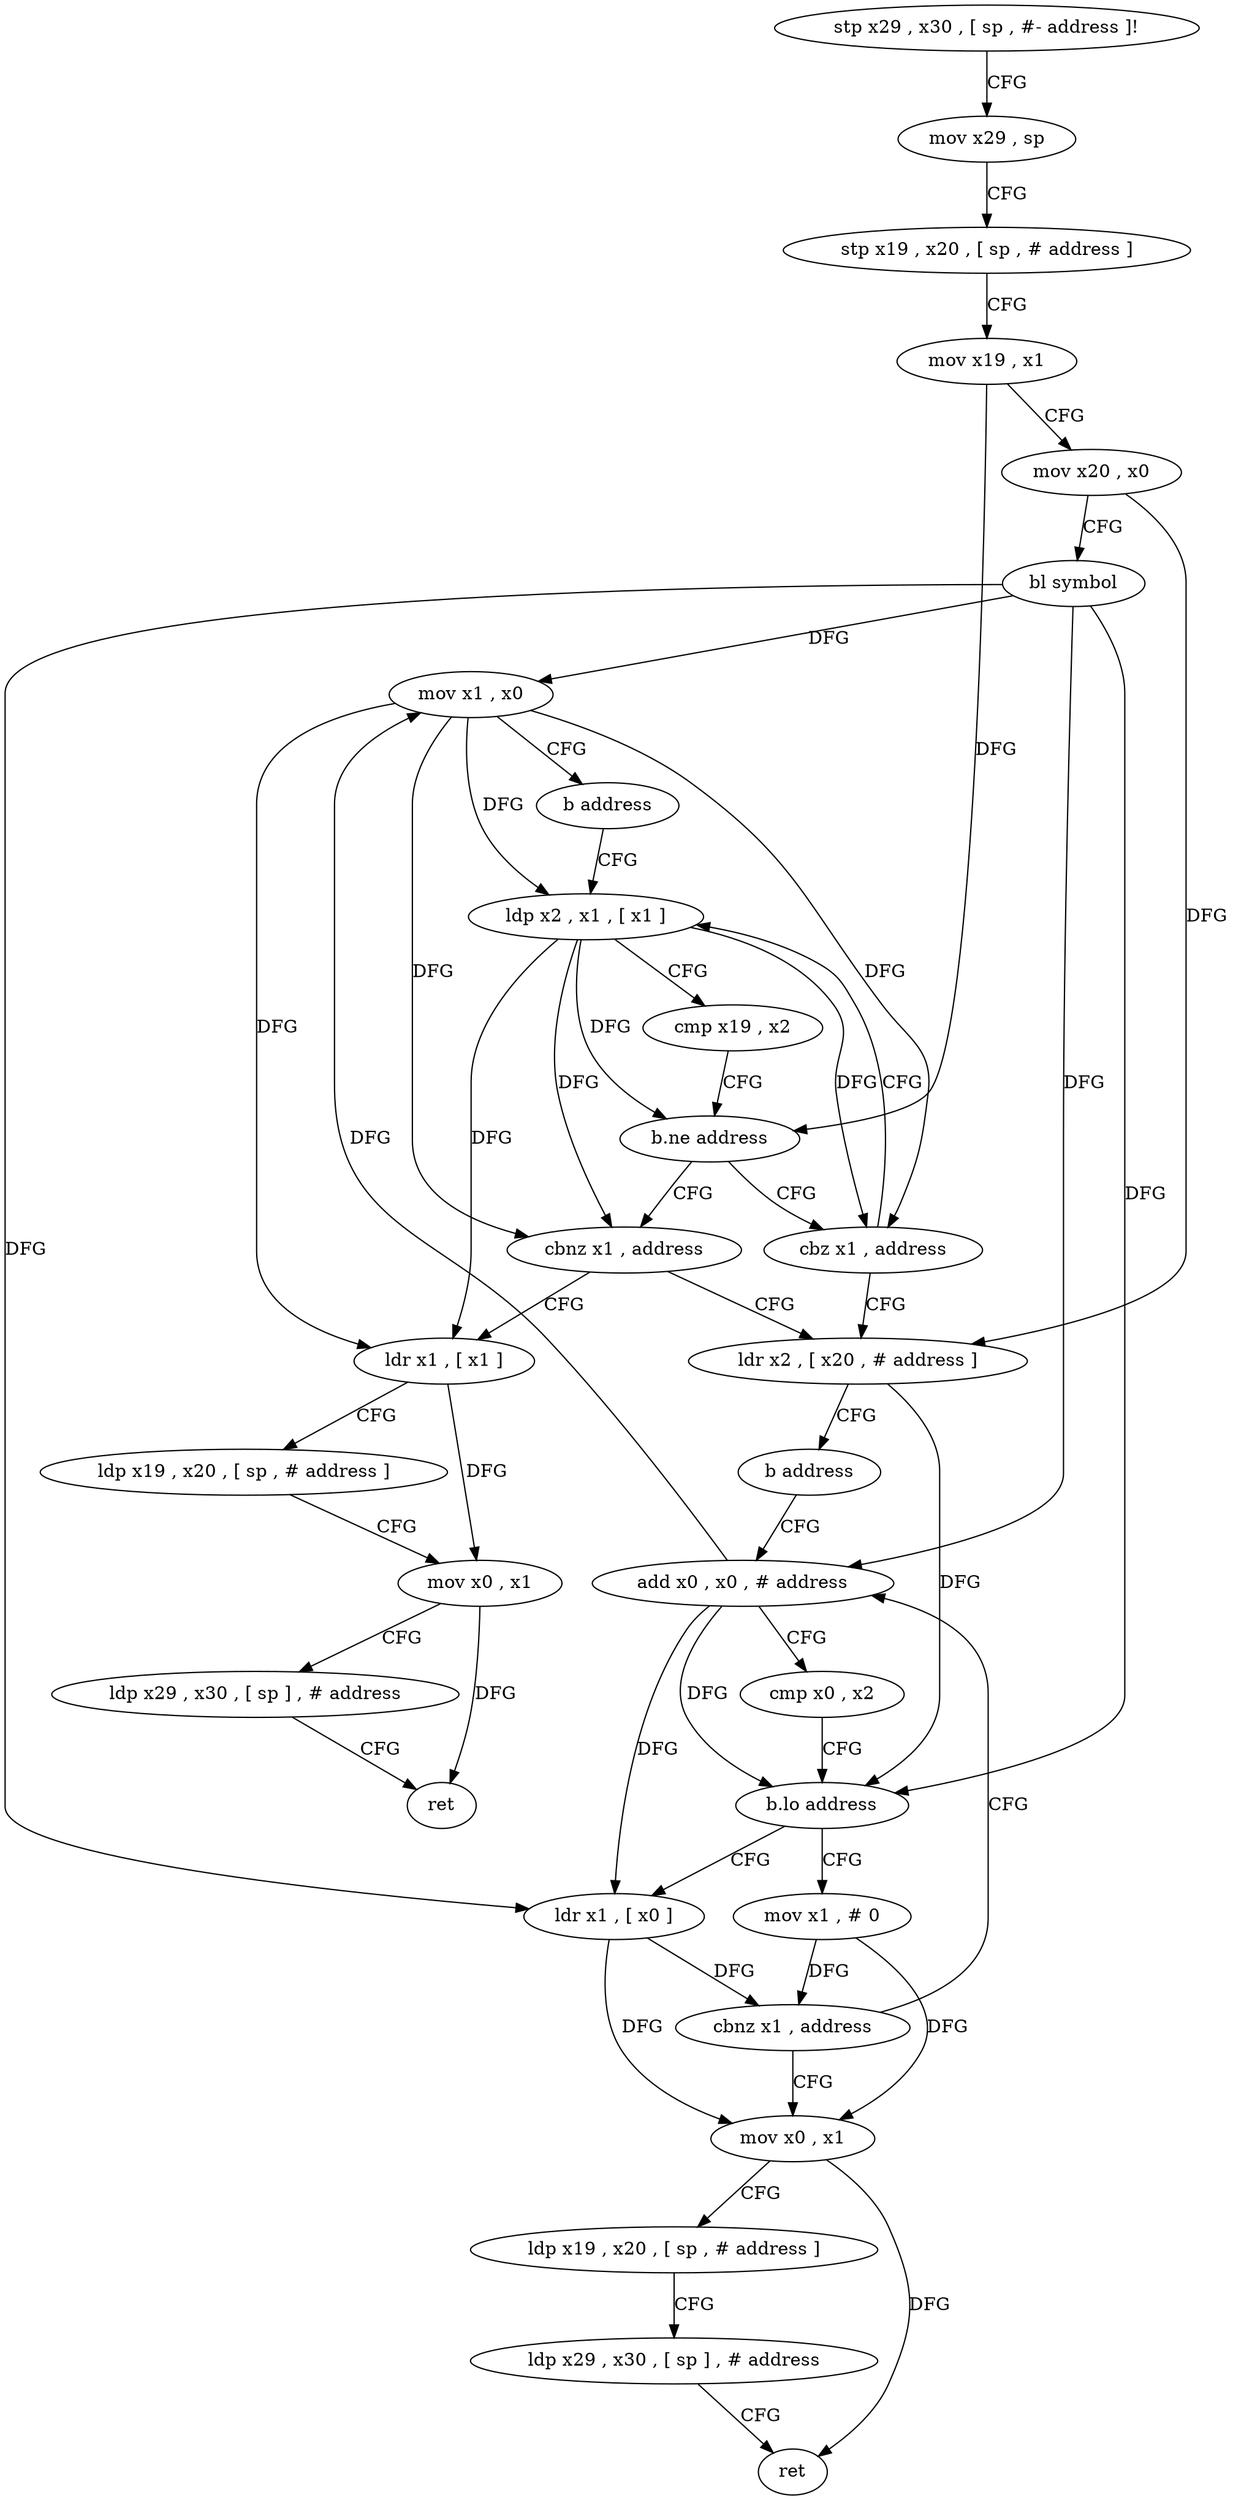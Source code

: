 digraph "func" {
"4283912" [label = "stp x29 , x30 , [ sp , #- address ]!" ]
"4283916" [label = "mov x29 , sp" ]
"4283920" [label = "stp x19 , x20 , [ sp , # address ]" ]
"4283924" [label = "mov x19 , x1" ]
"4283928" [label = "mov x20 , x0" ]
"4283932" [label = "bl symbol" ]
"4283936" [label = "mov x1 , x0" ]
"4283940" [label = "b address" ]
"4283948" [label = "ldp x2 , x1 , [ x1 ]" ]
"4283952" [label = "cmp x19 , x2" ]
"4283956" [label = "b.ne address" ]
"4283944" [label = "cbz x1 , address" ]
"4283960" [label = "cbnz x1 , address" ]
"4283964" [label = "ldr x2 , [ x20 , # address ]" ]
"4284016" [label = "ldr x1 , [ x1 ]" ]
"4283968" [label = "b address" ]
"4283984" [label = "add x0 , x0 , # address" ]
"4284020" [label = "ldp x19 , x20 , [ sp , # address ]" ]
"4284024" [label = "mov x0 , x1" ]
"4284028" [label = "ldp x29 , x30 , [ sp ] , # address" ]
"4284032" [label = "ret" ]
"4283988" [label = "cmp x0 , x2" ]
"4283992" [label = "b.lo address" ]
"4283976" [label = "ldr x1 , [ x0 ]" ]
"4283996" [label = "mov x1 , # 0" ]
"4283980" [label = "cbnz x1 , address" ]
"4284000" [label = "mov x0 , x1" ]
"4284004" [label = "ldp x19 , x20 , [ sp , # address ]" ]
"4284008" [label = "ldp x29 , x30 , [ sp ] , # address" ]
"4284012" [label = "ret" ]
"4283912" -> "4283916" [ label = "CFG" ]
"4283916" -> "4283920" [ label = "CFG" ]
"4283920" -> "4283924" [ label = "CFG" ]
"4283924" -> "4283928" [ label = "CFG" ]
"4283924" -> "4283956" [ label = "DFG" ]
"4283928" -> "4283932" [ label = "CFG" ]
"4283928" -> "4283964" [ label = "DFG" ]
"4283932" -> "4283936" [ label = "DFG" ]
"4283932" -> "4283984" [ label = "DFG" ]
"4283932" -> "4283992" [ label = "DFG" ]
"4283932" -> "4283976" [ label = "DFG" ]
"4283936" -> "4283940" [ label = "CFG" ]
"4283936" -> "4283948" [ label = "DFG" ]
"4283936" -> "4283944" [ label = "DFG" ]
"4283936" -> "4283960" [ label = "DFG" ]
"4283936" -> "4284016" [ label = "DFG" ]
"4283940" -> "4283948" [ label = "CFG" ]
"4283948" -> "4283952" [ label = "CFG" ]
"4283948" -> "4283956" [ label = "DFG" ]
"4283948" -> "4283944" [ label = "DFG" ]
"4283948" -> "4283960" [ label = "DFG" ]
"4283948" -> "4284016" [ label = "DFG" ]
"4283952" -> "4283956" [ label = "CFG" ]
"4283956" -> "4283944" [ label = "CFG" ]
"4283956" -> "4283960" [ label = "CFG" ]
"4283944" -> "4283964" [ label = "CFG" ]
"4283944" -> "4283948" [ label = "CFG" ]
"4283960" -> "4284016" [ label = "CFG" ]
"4283960" -> "4283964" [ label = "CFG" ]
"4283964" -> "4283968" [ label = "CFG" ]
"4283964" -> "4283992" [ label = "DFG" ]
"4284016" -> "4284020" [ label = "CFG" ]
"4284016" -> "4284024" [ label = "DFG" ]
"4283968" -> "4283984" [ label = "CFG" ]
"4283984" -> "4283988" [ label = "CFG" ]
"4283984" -> "4283936" [ label = "DFG" ]
"4283984" -> "4283992" [ label = "DFG" ]
"4283984" -> "4283976" [ label = "DFG" ]
"4284020" -> "4284024" [ label = "CFG" ]
"4284024" -> "4284028" [ label = "CFG" ]
"4284024" -> "4284032" [ label = "DFG" ]
"4284028" -> "4284032" [ label = "CFG" ]
"4283988" -> "4283992" [ label = "CFG" ]
"4283992" -> "4283976" [ label = "CFG" ]
"4283992" -> "4283996" [ label = "CFG" ]
"4283976" -> "4283980" [ label = "DFG" ]
"4283976" -> "4284000" [ label = "DFG" ]
"4283996" -> "4284000" [ label = "DFG" ]
"4283996" -> "4283980" [ label = "DFG" ]
"4283980" -> "4284000" [ label = "CFG" ]
"4283980" -> "4283984" [ label = "CFG" ]
"4284000" -> "4284004" [ label = "CFG" ]
"4284000" -> "4284012" [ label = "DFG" ]
"4284004" -> "4284008" [ label = "CFG" ]
"4284008" -> "4284012" [ label = "CFG" ]
}
